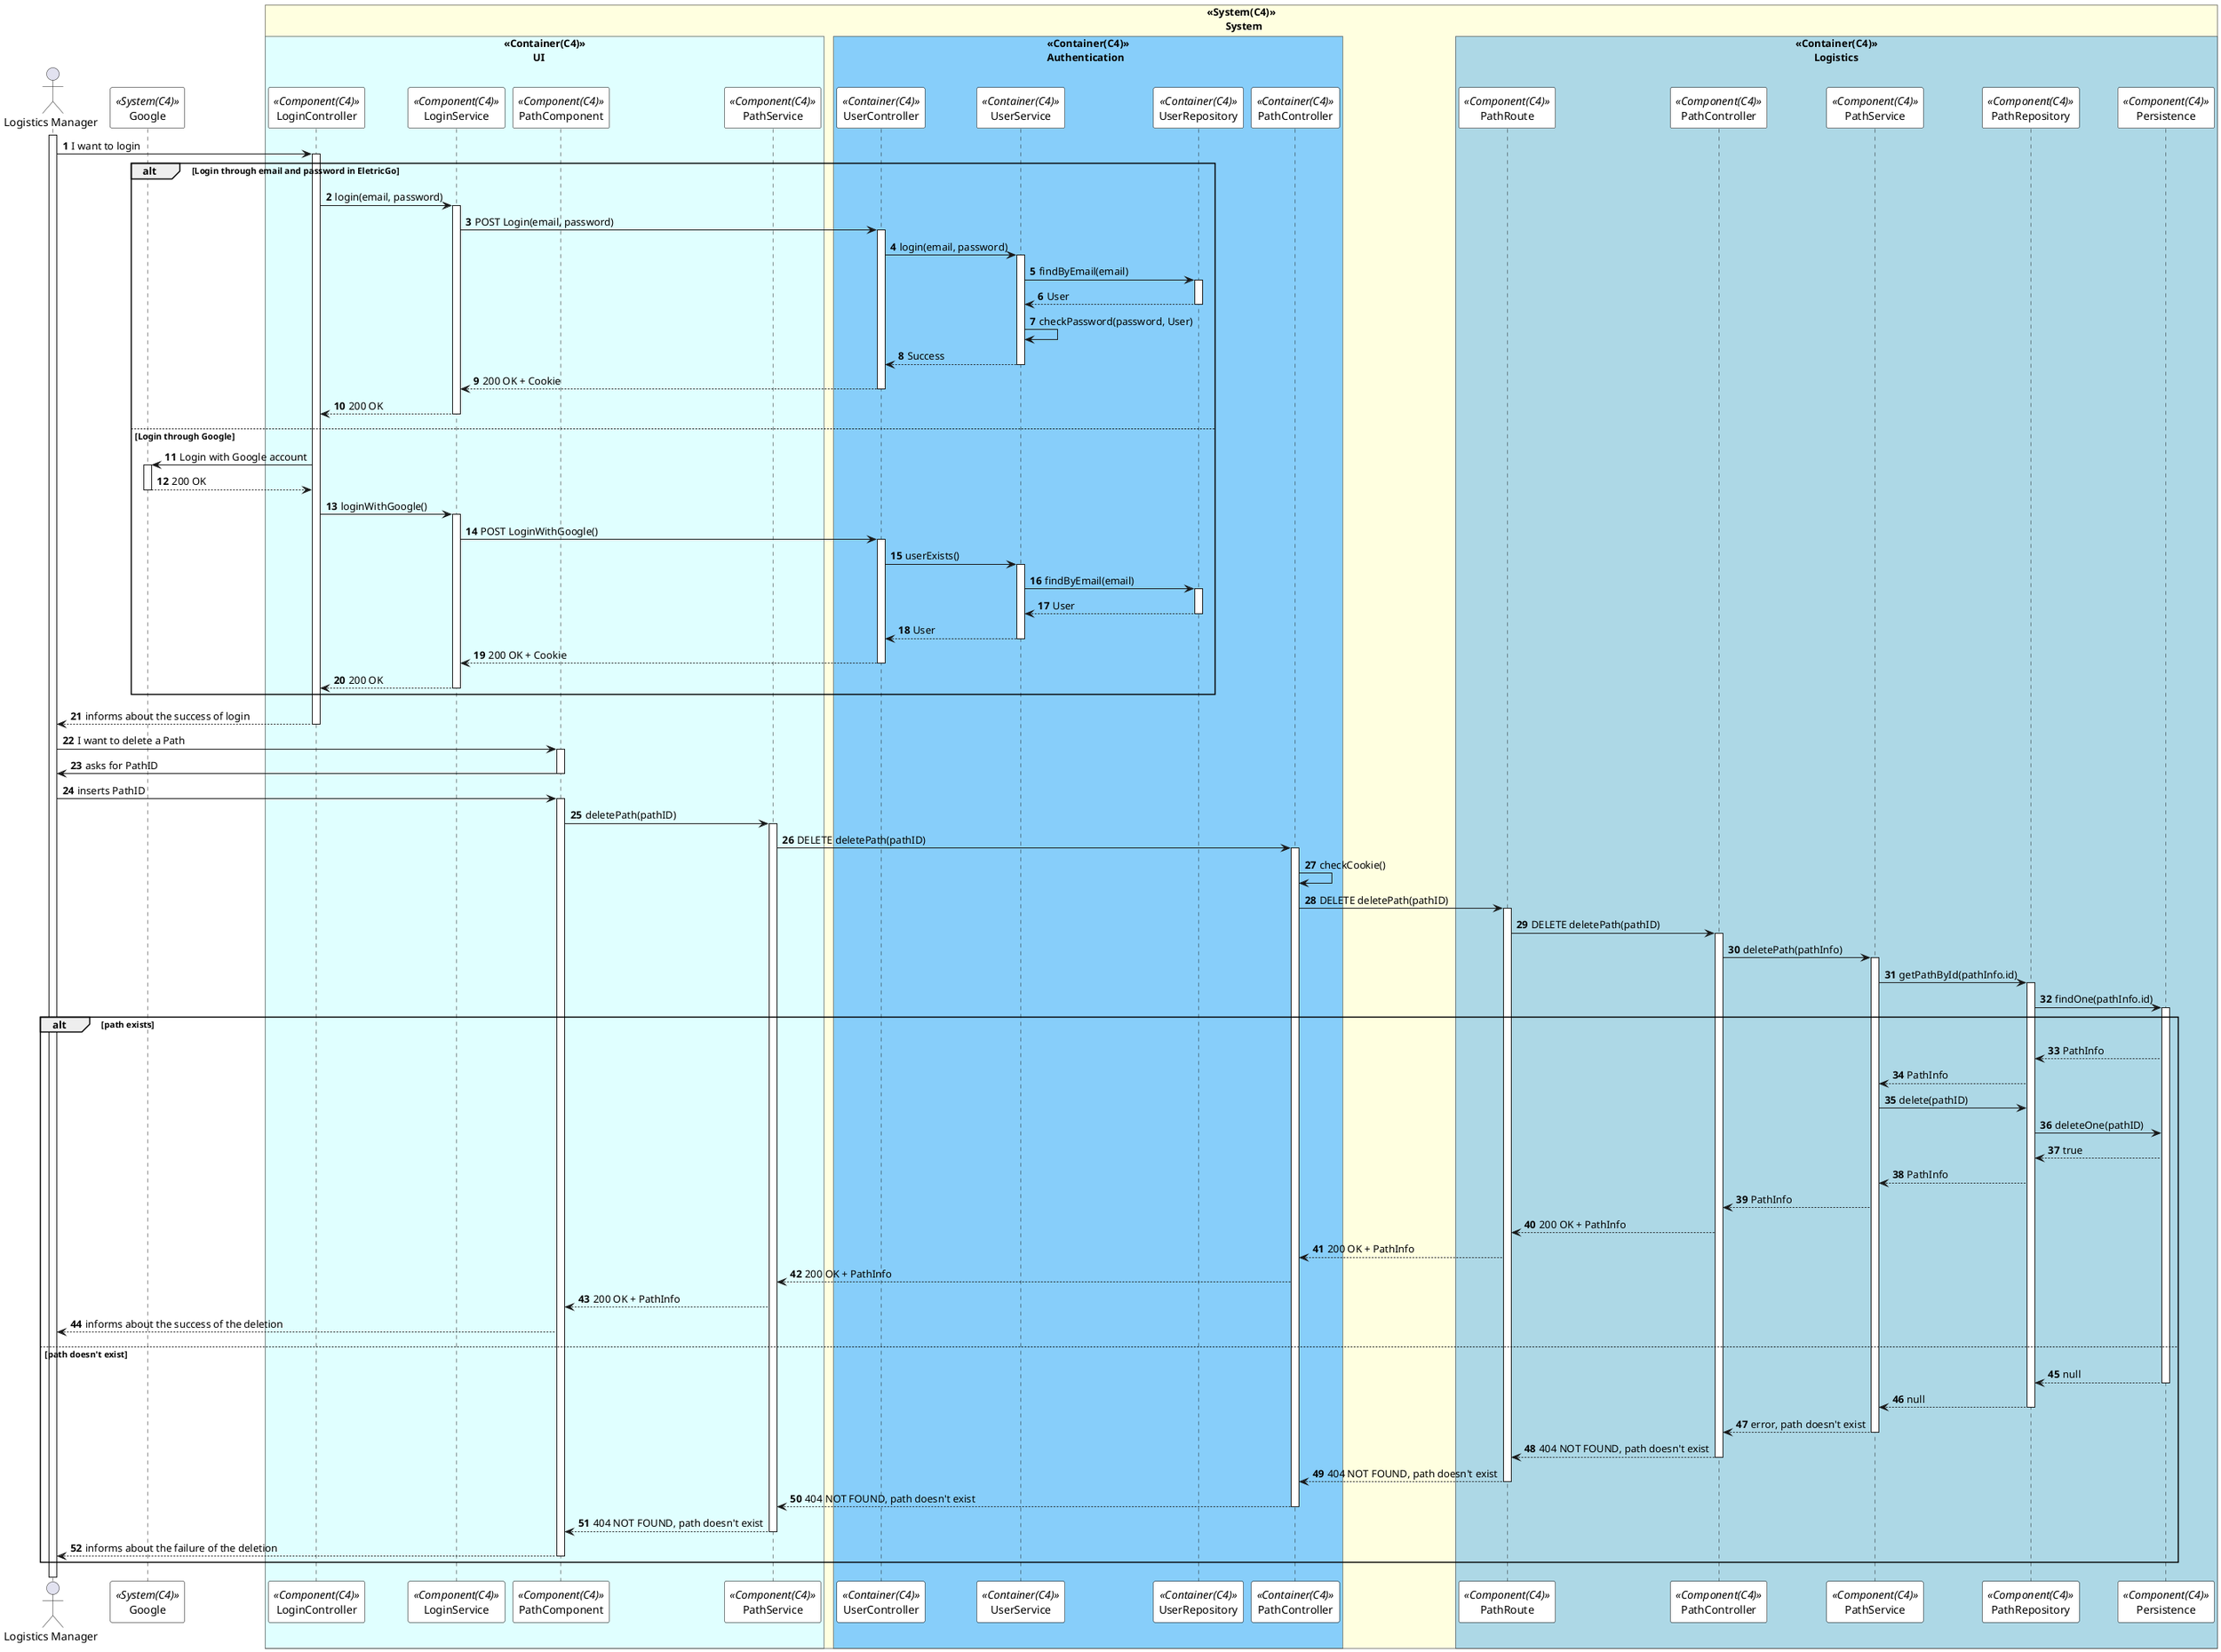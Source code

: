 @startuml deletePathSD
autonumber
!pragma teoz true
skinparam sequence {
ParticipantBorderColor black
ParticipantBackgroundColor white
}
actor "Logistics Manager" as manager

participant Google as Google <<System(C4)>>
box "<<System(C4)>>\n       System" #LightYellow
    box "<<Container(C4)>>\n           UI" #LightCyan
        
        participant LoginController as LoginC <<Component(C4)>>
        participant LoginService as LoginS <<Component(C4)>>
    
    
    
        participant PathComponent as PathC <<Component(C4)>>
        participant PathService as PathS <<Component(C4)>>
        

    end box

    box "<<Container(C4)>>\nAuthentication" #LightSkyBlue

        participant UserController as UserCTRL <<Container(C4)>> 
        participant UserService as UserServ <<Container(C4)>> 
        participant UserRepository as UserRepo <<Container(C4)>> 

        participant PathController as PathCTRL <<Container(C4)>>

    end box
    box "<<Container(C4)>>\n       Logistics" #LightBlue
        participant PathRoute as Route <<Component(C4)>>
        participant PathController as Controller <<Component(C4)>>
        participant PathService as Service <<Component(C4)>>
        participant PathRepository as Repository <<Component(C4)>>
        participant Persistence as Persistence <<Component(C4)>>
    end box
   
end box


activate manager
manager->LoginC: I want to login
activate LoginC

alt Login through email and password in EletricGo


    LoginC -> LoginS: login(email, password)
    activate LoginS
    LoginS -> UserCTRL: POST Login(email, password)
    activate UserCTRL

    UserCTRL -> UserServ: login(email, password)
    activate UserServ
    UserServ -> UserRepo: findByEmail(email)
    activate UserRepo
    UserRepo --> UserServ: User
    deactivate UserRepo
    UserServ -> UserServ: checkPassword(password, User)
    UserServ --> UserCTRL: Success
    deactivate UserServ


    UserCTRL --> LoginS: 200 OK + Cookie
    deactivate UserCTRL

    LoginS --> LoginC: 200 OK
    deactivate LoginS

else Login through Google

    LoginC -> Google: Login with Google account
    activate Google
    Google --> LoginC: 200 OK
    deactivate Google
    LoginC -> LoginS: loginWithGoogle()
    activate LoginS
    LoginS -> UserCTRL: POST LoginWithGoogle()
    activate UserCTRL
    UserCTRL -> UserServ: userExists()
    activate UserServ
    UserServ -> UserRepo: findByEmail(email)
    activate UserRepo
    UserRepo --> UserServ: User
    deactivate UserRepo
    UserServ --> UserCTRL: User
    deactivate UserServ
    UserCTRL --> LoginS: 200 OK + Cookie
    deactivate UserCTRL
    LoginS --> LoginC: 200 OK
    deactivate LoginS

    deactivate Google

end



LoginC --> manager: informs about the success of login
deactivate LoginC



manager -> PathC: I want to delete a Path
activate PathC

PathC -> manager: asks for PathID
deactivate PathC

manager -> PathC: inserts PathID
activate PathC

PathC -> PathS: deletePath(pathID)
activate PathS

PathS -> PathCTRL: DELETE deletePath(pathID)
activate PathCTRL

PathCTRL -> PathCTRL: checkCookie()



PathCTRL -> Route: DELETE deletePath(pathID)
activate Route
Route -> Controller: DELETE deletePath(pathID)
activate Controller

Controller -> Service: deletePath(pathInfo)
activate Service
Service -> Repository: getPathById(pathInfo.id)
activate Repository
Repository -> Persistence: findOne(pathInfo.id)
activate Persistence


alt path exists

    Persistence --> Repository: PathInfo

    Repository --> Service: PathInfo

    Service -> Repository: delete(pathID)

    Repository -> Persistence: deleteOne(pathID)

    Persistence --> Repository: true

    Repository --> Service: PathInfo

    Service --> Controller: PathInfo

    Controller --> Route: 200 OK + PathInfo

    Route --> PathCTRL: 200 OK + PathInfo

    PathCTRL --> PathS: 200 OK + PathInfo

    PathS --> PathC: 200 OK + PathInfo

    PathC --> manager: informs about the success of the deletion

else path doesn't exist

    Persistence --> Repository: null
    deactivate Persistence
    Repository --> Service: null
    deactivate Repository
    Service --> Controller: error, path doesn't exist
    deactivate Service
    Controller --> Route: 404 NOT FOUND, path doesn't exist
    deactivate Controller
    Route --> PathCTRL: 404 NOT FOUND, path doesn't exist
    deactivate Route
    PathCTRL --> PathS: 404 NOT FOUND, path doesn't exist
    deactivate PathCTRL
    PathS --> PathC: 404 NOT FOUND, path doesn't exist
    deactivate PathS
    PathC --> manager: informs about the failure of the deletion
    deactivate PathC

end

deactivate manager

@enduml